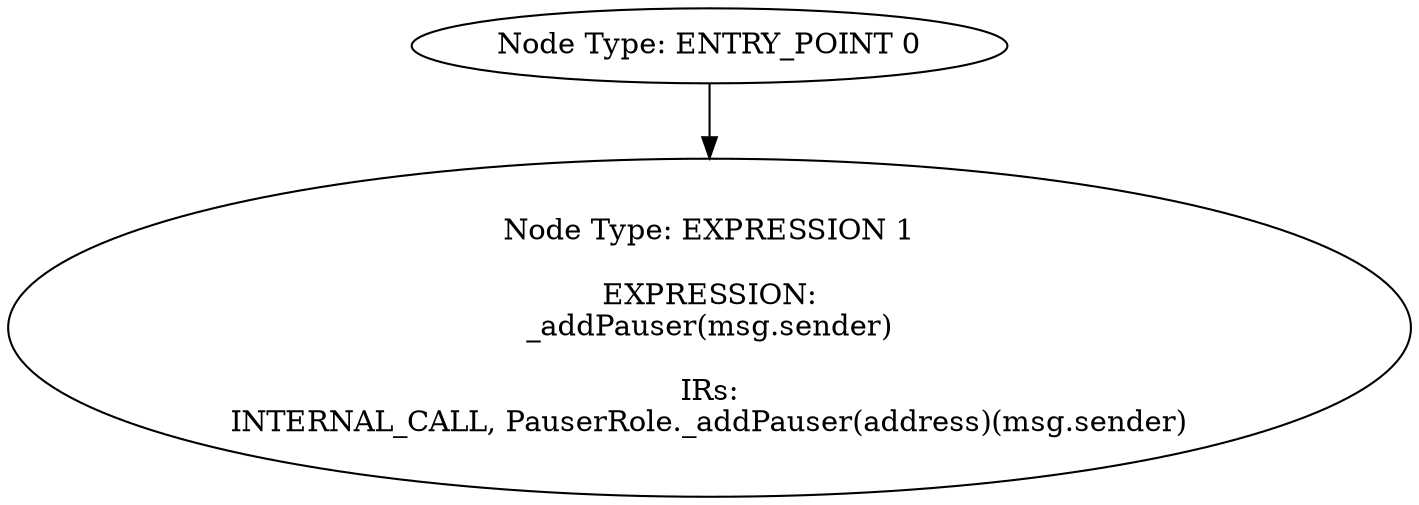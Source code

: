 digraph{
0[label="Node Type: ENTRY_POINT 0
"];
0->1;
1[label="Node Type: EXPRESSION 1

EXPRESSION:
_addPauser(msg.sender)

IRs:
INTERNAL_CALL, PauserRole._addPauser(address)(msg.sender)"];
}
